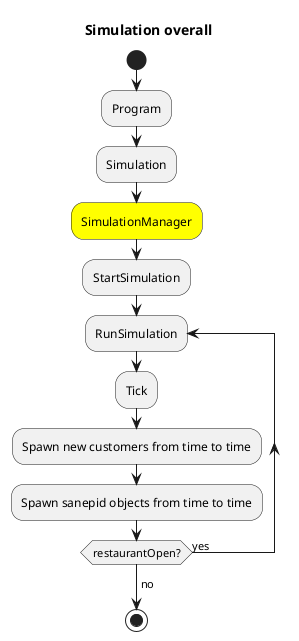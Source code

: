 @startuml
title Simulation overall
start
:Program;
:Simulation;
#yellow:SimulationManager;
:StartSimulation;
repeat :RunSimulation;
  :Tick;
  :Spawn new customers from time to time;
  :Spawn sanepid objects from time to time;
repeat while (restaurantOpen?) is (yes)
->no;
stop
@enduml
